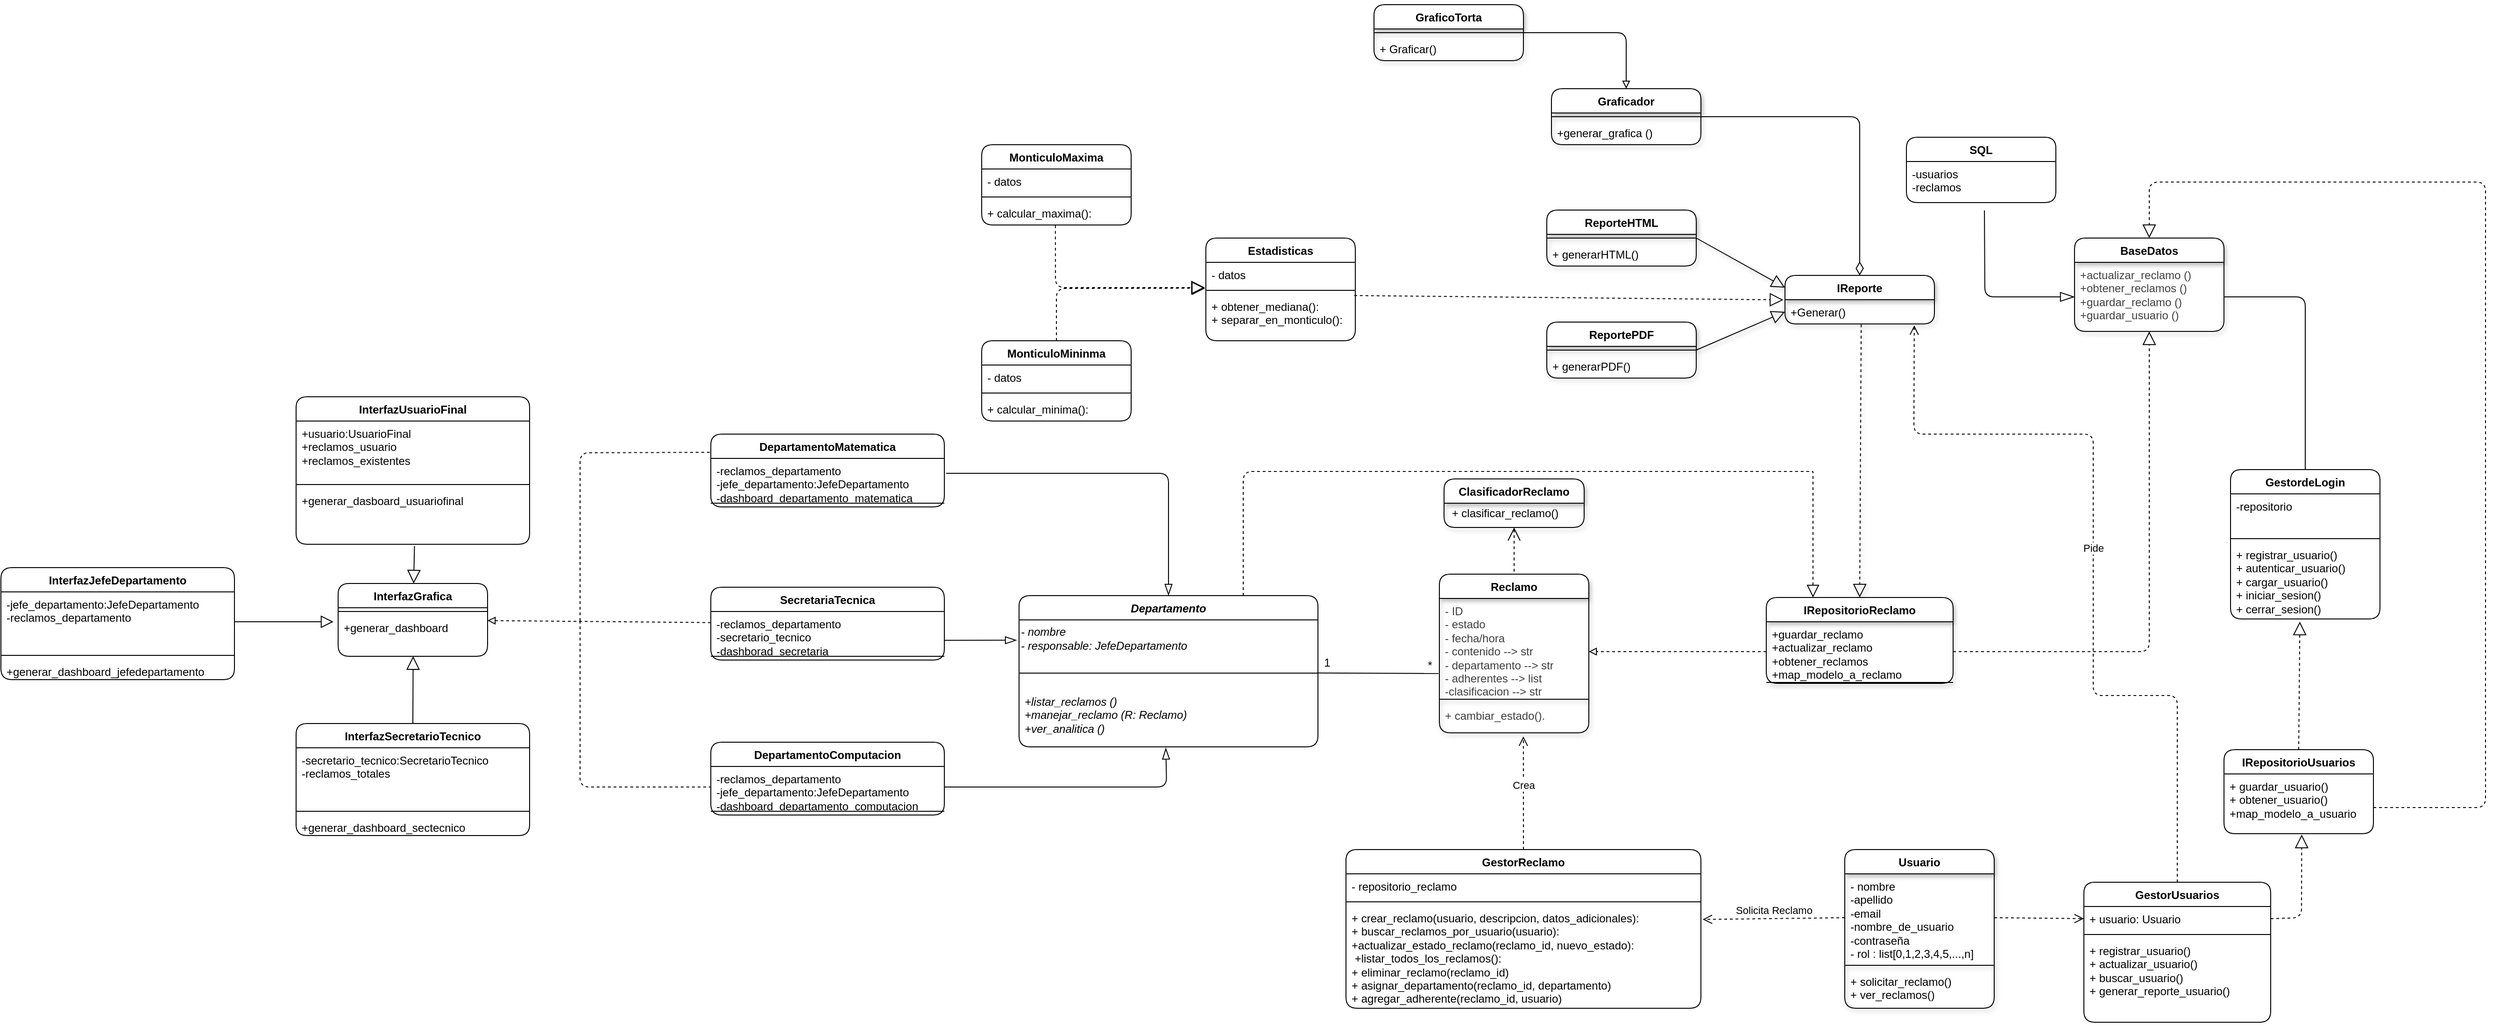 <mxfile>
    <diagram id="C5RBs43oDa-KdzZeNtuy" name="Page-1">
        <mxGraphModel dx="4767" dy="4522" grid="1" gridSize="10" guides="1" tooltips="1" connect="1" arrows="1" fold="1" page="1" pageScale="1" pageWidth="2339" pageHeight="3300" background="#ffffff" math="0" shadow="0">
            <root>
                <mxCell id="WIyWlLk6GJQsqaUBKTNV-0"/>
                <mxCell id="WIyWlLk6GJQsqaUBKTNV-1" parent="WIyWlLk6GJQsqaUBKTNV-0"/>
                <mxCell id="7" value="&lt;span&gt;Usuario&lt;/span&gt;" style="swimlane;fontStyle=1;align=center;verticalAlign=top;childLayout=stackLayout;horizontal=1;startSize=26;horizontalStack=0;resizeParent=1;resizeParentMax=0;resizeLast=0;collapsible=1;marginBottom=0;whiteSpace=wrap;html=1;swimlaneLine=1;shadow=1;rounded=1;" parent="WIyWlLk6GJQsqaUBKTNV-1" vertex="1">
                    <mxGeometry x="414" y="485" width="160" height="170" as="geometry"/>
                </mxCell>
                <mxCell id="8" value="- nombre&lt;div&gt;-apellido&lt;/div&gt;&lt;div&gt;-email&lt;/div&gt;&lt;div&gt;-nombre_de_usuario&lt;/div&gt;&lt;div&gt;-contraseña&lt;/div&gt;&lt;div&gt;- rol : list[0,1,2,3,4,5,...,n]&lt;/div&gt;" style="text;align=left;verticalAlign=top;spacingLeft=4;spacingRight=4;overflow=hidden;rotatable=0;points=[[0,0.5],[1,0.5]];portConstraint=eastwest;whiteSpace=wrap;html=1;fontStyle=0;swimlaneLine=1;shadow=1;rounded=1;" parent="7" vertex="1">
                    <mxGeometry y="26" width="160" height="94" as="geometry"/>
                </mxCell>
                <mxCell id="9" value="" style="line;strokeWidth=1;align=left;verticalAlign=middle;spacingTop=-1;spacingLeft=3;spacingRight=3;rotatable=0;labelPosition=right;points=[];portConstraint=eastwest;swimlaneLine=1;shadow=1;rounded=1;" parent="7" vertex="1">
                    <mxGeometry y="120" width="160" height="8" as="geometry"/>
                </mxCell>
                <mxCell id="10" value="&lt;div&gt;+ solicitar_reclamo()&lt;/div&gt;&lt;div&gt;+ ver_reclamos()&lt;/div&gt;" style="text;align=left;verticalAlign=top;spacingLeft=4;spacingRight=4;overflow=hidden;rotatable=0;points=[[0,0.5],[1,0.5]];portConstraint=eastwest;whiteSpace=wrap;html=1;swimlaneLine=1;shadow=1;rounded=1;" parent="7" vertex="1">
                    <mxGeometry y="128" width="160" height="42" as="geometry"/>
                </mxCell>
                <mxCell id="288" style="edgeStyle=none;html=1;entryX=1;entryY=0.5;entryDx=0;entryDy=0;startArrow=diamondThin;startFill=0;endArrow=none;endFill=0;startSize=12;" edge="1" parent="WIyWlLk6GJQsqaUBKTNV-1" source="19" target="285">
                    <mxGeometry relative="1" as="geometry">
                        <Array as="points">
                            <mxPoint x="430" y="-300"/>
                        </Array>
                    </mxGeometry>
                </mxCell>
                <mxCell id="19" value="IReporte" style="swimlane;fontStyle=1;align=center;verticalAlign=top;childLayout=stackLayout;horizontal=1;startSize=26;horizontalStack=0;resizeParent=1;resizeParentMax=0;resizeLast=0;collapsible=1;marginBottom=0;whiteSpace=wrap;html=1;swimlaneLine=1;shadow=1;rounded=1;" parent="WIyWlLk6GJQsqaUBKTNV-1" vertex="1">
                    <mxGeometry x="350" y="-130" width="160" height="52" as="geometry"/>
                </mxCell>
                <mxCell id="22" value="+Generar()" style="text;align=left;verticalAlign=top;spacingLeft=4;spacingRight=4;overflow=hidden;rotatable=0;points=[[0,0.5],[1,0.5]];portConstraint=eastwest;whiteSpace=wrap;html=1;swimlaneLine=1;shadow=1;rounded=1;" parent="19" vertex="1">
                    <mxGeometry y="26" width="160" height="26" as="geometry"/>
                </mxCell>
                <mxCell id="27" value="ReporteHTML" style="swimlane;fontStyle=1;align=center;verticalAlign=top;childLayout=stackLayout;horizontal=1;startSize=26;horizontalStack=0;resizeParent=1;resizeParentMax=0;resizeLast=0;collapsible=1;marginBottom=0;whiteSpace=wrap;html=1;swimlaneLine=1;shadow=1;rounded=1;" parent="WIyWlLk6GJQsqaUBKTNV-1" vertex="1">
                    <mxGeometry x="95" y="-200" width="160" height="60" as="geometry"/>
                </mxCell>
                <mxCell id="29" value="" style="line;strokeWidth=1;align=left;verticalAlign=middle;spacingTop=-1;spacingLeft=3;spacingRight=3;rotatable=0;labelPosition=right;points=[];portConstraint=eastwest;swimlaneLine=1;shadow=1;rounded=1;" parent="27" vertex="1">
                    <mxGeometry y="26" width="160" height="8" as="geometry"/>
                </mxCell>
                <mxCell id="30" value="+ generarHTML()" style="text;align=left;verticalAlign=top;spacingLeft=4;spacingRight=4;overflow=hidden;rotatable=0;points=[[0,0.5],[1,0.5]];portConstraint=eastwest;whiteSpace=wrap;html=1;swimlaneLine=1;shadow=1;rounded=1;" parent="27" vertex="1">
                    <mxGeometry y="34" width="160" height="26" as="geometry"/>
                </mxCell>
                <mxCell id="31" value="IRepositorioReclamo" style="swimlane;fontStyle=1;align=center;verticalAlign=top;childLayout=stackLayout;horizontal=1;startSize=26;horizontalStack=0;resizeParent=1;resizeParentMax=0;resizeLast=0;collapsible=1;marginBottom=0;whiteSpace=wrap;html=1;swimlaneLine=1;shadow=1;rounded=1;" parent="WIyWlLk6GJQsqaUBKTNV-1" vertex="1">
                    <mxGeometry x="330" y="215" width="200" height="92" as="geometry"/>
                </mxCell>
                <mxCell id="34" value="&lt;div&gt;+guardar_reclamo&lt;/div&gt;&lt;div&gt;+actualizar_reclamo&lt;/div&gt;&lt;div&gt;+obtener_reclamos&lt;/div&gt;&lt;div&gt;+map_modelo_a_reclamo&lt;/div&gt;" style="text;align=left;verticalAlign=top;spacingLeft=4;spacingRight=4;overflow=hidden;rotatable=0;points=[[0,0.5],[1,0.5]];portConstraint=eastwest;whiteSpace=wrap;html=1;swimlaneLine=1;shadow=1;rounded=1;" parent="31" vertex="1">
                    <mxGeometry y="26" width="200" height="64" as="geometry"/>
                </mxCell>
                <mxCell id="33" value="" style="line;strokeWidth=1;align=left;verticalAlign=middle;spacingTop=-1;spacingLeft=3;spacingRight=3;rotatable=0;labelPosition=right;points=[];portConstraint=eastwest;swimlaneLine=1;shadow=1;rounded=1;" parent="31" vertex="1">
                    <mxGeometry y="90" width="200" height="2" as="geometry"/>
                </mxCell>
                <mxCell id="35" value="Reclamo" style="swimlane;fontStyle=1;align=center;verticalAlign=top;childLayout=stackLayout;horizontal=1;startSize=26;horizontalStack=0;resizeParent=1;resizeParentMax=0;resizeLast=0;collapsible=1;marginBottom=0;whiteSpace=wrap;html=1;swimlaneLine=1;shadow=1;rounded=1;" parent="WIyWlLk6GJQsqaUBKTNV-1" vertex="1">
                    <mxGeometry x="-20" y="190" width="160" height="170" as="geometry"/>
                </mxCell>
                <mxCell id="36" value="&lt;span style=&quot;color: rgb(63, 63, 63);&quot;&gt;- ID&lt;/span&gt;&lt;div&gt;&lt;span style=&quot;color: rgb(63, 63, 63);&quot;&gt;- estado&lt;/span&gt;&lt;/div&gt;&lt;div&gt;&lt;span style=&quot;color: rgb(63, 63, 63);&quot;&gt;- fecha/hora&lt;/span&gt;&lt;/div&gt;&lt;div&gt;&lt;span style=&quot;color: rgb(63, 63, 63);&quot;&gt;- contenido --&amp;gt; str&lt;/span&gt;&lt;/div&gt;&lt;div&gt;&lt;span style=&quot;color: rgb(63, 63, 63);&quot;&gt;- departamento&amp;nbsp;&lt;/span&gt;&lt;span style=&quot;color: rgb(63, 63, 63); background-color: transparent;&quot;&gt;--&amp;gt; str&lt;/span&gt;&lt;/div&gt;&lt;div&gt;&lt;span style=&quot;color: rgb(63, 63, 63);&quot;&gt;- adherentes --&amp;gt; list&lt;/span&gt;&lt;/div&gt;&lt;div&gt;&lt;span style=&quot;color: rgb(63, 63, 63);&quot;&gt;-clasificacion --&amp;gt; str&lt;/span&gt;&lt;/div&gt;" style="text;align=left;verticalAlign=top;spacingLeft=4;spacingRight=4;overflow=hidden;rotatable=0;points=[[0,0.5],[1,0.5]];portConstraint=eastwest;whiteSpace=wrap;html=1;swimlaneLine=1;shadow=1;rounded=1;" parent="35" vertex="1">
                    <mxGeometry y="26" width="160" height="104" as="geometry"/>
                </mxCell>
                <mxCell id="37" value="" style="line;strokeWidth=1;align=left;verticalAlign=middle;spacingTop=-1;spacingLeft=3;spacingRight=3;rotatable=0;labelPosition=right;points=[];portConstraint=eastwest;swimlaneLine=1;shadow=1;rounded=1;" parent="35" vertex="1">
                    <mxGeometry y="130" width="160" height="8" as="geometry"/>
                </mxCell>
                <mxCell id="38" value="&lt;div&gt;&lt;span style=&quot;color: rgb(63, 63, 63);&quot;&gt;+ cambiar_estado().&lt;/span&gt;&lt;/div&gt;" style="text;align=left;verticalAlign=top;spacingLeft=4;spacingRight=4;overflow=hidden;rotatable=0;points=[[0,0.5],[1,0.5]];portConstraint=eastwest;whiteSpace=wrap;html=1;swimlaneLine=1;shadow=1;rounded=1;" parent="35" vertex="1">
                    <mxGeometry y="138" width="160" height="32" as="geometry"/>
                </mxCell>
                <mxCell id="127" value="" style="edgeStyle=none;html=1;entryX=0.5;entryY=0;entryDx=0;entryDy=0;endArrow=none;endFill=0;startArrow=open;startFill=0;dashed=1;exitX=0.5;exitY=1;exitDx=0;exitDy=0;endSize=11;startSize=12;" parent="WIyWlLk6GJQsqaUBKTNV-1" source="51" target="35" edge="1">
                    <mxGeometry relative="1" as="geometry"/>
                </mxCell>
                <mxCell id="51" value="ClasificadorReclamo" style="swimlane;fontStyle=1;align=center;verticalAlign=top;childLayout=stackLayout;horizontal=1;startSize=26;horizontalStack=0;resizeParent=1;resizeParentMax=0;resizeLast=0;collapsible=1;marginBottom=0;whiteSpace=wrap;html=1;swimlaneLine=1;shadow=1;rounded=1;" parent="WIyWlLk6GJQsqaUBKTNV-1" collapsed="1" vertex="1">
                    <mxGeometry x="-15" y="88" width="150" height="52" as="geometry">
                        <mxRectangle x="540" y="360" width="160" height="34" as="alternateBounds"/>
                    </mxGeometry>
                </mxCell>
                <mxCell id="53" value="" style="line;strokeWidth=1;fillColor=none;align=left;verticalAlign=middle;spacingTop=-1;spacingLeft=3;spacingRight=3;rotatable=0;labelPosition=right;points=[];portConstraint=eastwest;strokeColor=inherit;rounded=1;" parent="51" vertex="1">
                    <mxGeometry y="26" width="160" height="8" as="geometry"/>
                </mxCell>
                <mxCell id="67" value="" style="endArrow=block;dashed=1;endFill=0;endSize=12;html=1;exitX=0.51;exitY=1.025;exitDx=0;exitDy=0;exitPerimeter=0;shadow=1;strokeWidth=1;entryX=0.5;entryY=0;entryDx=0;entryDy=0;" parent="WIyWlLk6GJQsqaUBKTNV-1" source="22" target="31" edge="1">
                    <mxGeometry width="160" relative="1" as="geometry">
                        <mxPoint x="270" y="210" as="sourcePoint"/>
                        <mxPoint x="430" y="120" as="targetPoint"/>
                    </mxGeometry>
                </mxCell>
                <mxCell id="122" value="" style="edgeStyle=none;html=1;endArrow=none;endFill=0;endSize=12;sourcePerimeterSpacing=0;startArrow=blockThin;startFill=0;startSize=13;entryX=0.522;entryY=1.005;entryDx=0;entryDy=0;exitX=0;exitY=0.5;exitDx=0;exitDy=0;entryPerimeter=0;" parent="WIyWlLk6GJQsqaUBKTNV-1" source="108" edge="1">
                    <mxGeometry relative="1" as="geometry">
                        <mxPoint x="650" y="-105" as="sourcePoint"/>
                        <mxPoint x="563.52" y="-199.64" as="targetPoint"/>
                        <Array as="points">
                            <mxPoint x="564" y="-107"/>
                        </Array>
                    </mxGeometry>
                </mxCell>
                <mxCell id="105" value="BaseDatos&lt;div&gt;&lt;br&gt;&lt;/div&gt;" style="swimlane;fontStyle=1;align=center;verticalAlign=top;childLayout=stackLayout;horizontal=1;startSize=26;horizontalStack=0;resizeParent=1;resizeParentMax=0;resizeLast=0;collapsible=1;marginBottom=0;whiteSpace=wrap;html=1;swimlaneLine=1;shadow=1;rounded=1;" parent="WIyWlLk6GJQsqaUBKTNV-1" vertex="1">
                    <mxGeometry x="660" y="-170" width="160" height="100" as="geometry"/>
                </mxCell>
                <mxCell id="108" value="&lt;div&gt;&lt;span style=&quot;color: rgb(63, 63, 63);&quot;&gt;+actualizar_reclamo ()&lt;/span&gt;&lt;/div&gt;&lt;div&gt;&lt;span style=&quot;color: rgb(63, 63, 63);&quot;&gt;+obtener_reclamos ()&lt;/span&gt;&lt;/div&gt;&lt;div&gt;&lt;span style=&quot;color: rgb(63, 63, 63);&quot;&gt;+guardar_reclamo ()&lt;/span&gt;&lt;/div&gt;&lt;div&gt;&lt;span style=&quot;color: rgb(63, 63, 63);&quot;&gt;+guardar_usuario ()&lt;/span&gt;&lt;/div&gt;&lt;div&gt;&lt;span style=&quot;color: rgb(63, 63, 63);&quot;&gt;&lt;br&gt;&lt;/span&gt;&lt;/div&gt;" style="text;align=left;verticalAlign=top;spacingLeft=4;spacingRight=4;overflow=hidden;rotatable=0;points=[[0,0.5],[1,0.5]];portConstraint=eastwest;whiteSpace=wrap;html=1;swimlaneLine=1;shadow=1;rounded=1;" parent="105" vertex="1">
                    <mxGeometry y="26" width="160" height="74" as="geometry"/>
                </mxCell>
                <mxCell id="109" value="" style="endArrow=block;dashed=1;endFill=0;endSize=12;html=1;exitX=1;exitY=0.5;exitDx=0;exitDy=0;" parent="WIyWlLk6GJQsqaUBKTNV-1" source="34" edge="1">
                    <mxGeometry width="160" relative="1" as="geometry">
                        <mxPoint x="510" y="120" as="sourcePoint"/>
                        <mxPoint x="740" y="-70" as="targetPoint"/>
                        <Array as="points">
                            <mxPoint x="740" y="273"/>
                        </Array>
                    </mxGeometry>
                </mxCell>
                <mxCell id="123" value="SQL" style="swimlane;fontStyle=1;align=center;verticalAlign=top;childLayout=stackLayout;horizontal=1;startSize=26;horizontalStack=0;resizeParent=1;resizeParentMax=0;resizeLast=0;collapsible=1;marginBottom=0;whiteSpace=wrap;html=1;rounded=1;" parent="WIyWlLk6GJQsqaUBKTNV-1" vertex="1">
                    <mxGeometry x="480" y="-278" width="160" height="70" as="geometry"/>
                </mxCell>
                <mxCell id="124" value="-usuarios&lt;div&gt;-reclamos&lt;/div&gt;" style="text;strokeColor=none;fillColor=none;align=left;verticalAlign=top;spacingLeft=4;spacingRight=4;overflow=hidden;rotatable=0;points=[[0,0.5],[1,0.5]];portConstraint=eastwest;whiteSpace=wrap;html=1;rounded=1;" parent="123" vertex="1">
                    <mxGeometry y="26" width="160" height="44" as="geometry"/>
                </mxCell>
                <mxCell id="130" value="" style="endArrow=none;endFill=0;endSize=12;html=1;exitX=0;exitY=0.5;exitDx=0;exitDy=0;entryX=1;entryY=0.5;entryDx=0;entryDy=0;shadow=1;strokeWidth=1;startArrow=block;startFill=0;startSize=12;" parent="WIyWlLk6GJQsqaUBKTNV-1" source="22" target="97" edge="1">
                    <mxGeometry width="160" relative="1" as="geometry">
                        <mxPoint x="350" y="-115" as="sourcePoint"/>
                        <mxPoint x="141.92" y="-3" as="targetPoint"/>
                        <Array as="points"/>
                    </mxGeometry>
                </mxCell>
                <mxCell id="97" value="ReportePDF" style="swimlane;fontStyle=1;align=center;verticalAlign=top;childLayout=stackLayout;horizontal=1;startSize=26;horizontalStack=0;resizeParent=1;resizeParentMax=0;resizeLast=0;collapsible=1;marginBottom=0;whiteSpace=wrap;html=1;swimlaneLine=1;shadow=1;rounded=1;" parent="WIyWlLk6GJQsqaUBKTNV-1" vertex="1">
                    <mxGeometry x="95" y="-80" width="160" height="60" as="geometry"/>
                </mxCell>
                <mxCell id="98" value="" style="line;strokeWidth=1;align=left;verticalAlign=middle;spacingTop=-1;spacingLeft=3;spacingRight=3;rotatable=0;labelPosition=right;points=[];portConstraint=eastwest;swimlaneLine=1;shadow=1;rounded=1;" parent="97" vertex="1">
                    <mxGeometry y="26" width="160" height="8" as="geometry"/>
                </mxCell>
                <mxCell id="99" value="+ generarPDF()" style="text;align=left;verticalAlign=top;spacingLeft=4;spacingRight=4;overflow=hidden;rotatable=0;points=[[0,0.5],[1,0.5]];portConstraint=eastwest;whiteSpace=wrap;html=1;swimlaneLine=1;shadow=1;rounded=1;" parent="97" vertex="1">
                    <mxGeometry y="34" width="160" height="26" as="geometry"/>
                </mxCell>
                <mxCell id="131" value="" style="endArrow=none;endFill=0;endSize=12;html=1;exitX=0;exitY=0.25;exitDx=0;exitDy=0;entryX=1;entryY=0.5;entryDx=0;entryDy=0;shadow=1;strokeWidth=1;startArrow=block;startFill=0;startSize=12;" parent="WIyWlLk6GJQsqaUBKTNV-1" source="19" target="27" edge="1">
                    <mxGeometry width="160" relative="1" as="geometry">
                        <mxPoint x="320" y="-130" as="sourcePoint"/>
                        <mxPoint x="225" y="-65" as="targetPoint"/>
                        <Array as="points"/>
                    </mxGeometry>
                </mxCell>
                <mxCell id="132" value="Departamento" style="swimlane;fontStyle=3;align=center;verticalAlign=top;childLayout=stackLayout;horizontal=1;startSize=26;horizontalStack=0;resizeParent=1;resizeParentMax=0;resizeLast=0;collapsible=1;marginBottom=0;whiteSpace=wrap;html=1;rounded=1;" parent="WIyWlLk6GJQsqaUBKTNV-1" vertex="1">
                    <mxGeometry x="-470" y="213" width="320" height="162" as="geometry"/>
                </mxCell>
                <mxCell id="262" value="- nombre&lt;div&gt;- responsable: JefeDepartamento&lt;/div&gt;" style="text;html=1;align=left;verticalAlign=middle;resizable=0;points=[];autosize=1;strokeColor=none;fillColor=none;fontStyle=2;rounded=1;" vertex="1" parent="132">
                    <mxGeometry y="26" width="320" height="40" as="geometry"/>
                </mxCell>
                <mxCell id="134" value="" style="line;strokeWidth=1;fillColor=none;align=left;verticalAlign=middle;spacingTop=-1;spacingLeft=3;spacingRight=3;rotatable=0;labelPosition=right;points=[];portConstraint=eastwest;strokeColor=inherit;rounded=1;" parent="132" vertex="1">
                    <mxGeometry y="66" width="320" height="34" as="geometry"/>
                </mxCell>
                <mxCell id="135" value="+listar_reclamos ()&lt;div&gt;+manejar_reclamo (R: Reclamo)&lt;/div&gt;&lt;div&gt;+ver_analitica ()&lt;/div&gt;" style="text;strokeColor=none;fillColor=none;align=left;verticalAlign=top;spacingLeft=4;spacingRight=4;overflow=hidden;rotatable=0;points=[[0,0.5],[1,0.5]];portConstraint=eastwest;whiteSpace=wrap;html=1;fontStyle=2;rounded=1;" parent="132" vertex="1">
                    <mxGeometry y="100" width="320" height="62" as="geometry"/>
                </mxCell>
                <mxCell id="143" style="edgeStyle=none;html=1;entryX=1;entryY=0.548;entryDx=0;entryDy=0;entryPerimeter=0;dashed=1;endArrow=block;endFill=0;" parent="WIyWlLk6GJQsqaUBKTNV-1" source="34" target="36" edge="1">
                    <mxGeometry relative="1" as="geometry"/>
                </mxCell>
                <mxCell id="158" value="" style="endArrow=none;html=1;exitX=0.999;exitY=0.498;exitDx=0;exitDy=0;exitPerimeter=0;entryX=-0.006;entryY=0.773;entryDx=0;entryDy=0;entryPerimeter=0;" parent="WIyWlLk6GJQsqaUBKTNV-1" source="134" target="36" edge="1">
                    <mxGeometry width="50" height="50" relative="1" as="geometry">
                        <mxPoint x="-150" y="300" as="sourcePoint"/>
                        <mxPoint x="-100" y="210" as="targetPoint"/>
                        <Array as="points"/>
                    </mxGeometry>
                </mxCell>
                <mxCell id="159" value="*" style="text;html=1;align=center;verticalAlign=middle;whiteSpace=wrap;rounded=1;" parent="WIyWlLk6GJQsqaUBKTNV-1" vertex="1">
                    <mxGeometry x="-60" y="273" width="60" height="30" as="geometry"/>
                </mxCell>
                <mxCell id="160" value="1" style="text;html=1;align=center;verticalAlign=middle;whiteSpace=wrap;rounded=1;" parent="WIyWlLk6GJQsqaUBKTNV-1" vertex="1">
                    <mxGeometry x="-170" y="270" width="60" height="30" as="geometry"/>
                </mxCell>
                <mxCell id="164" value="DepartamentoMatematica" style="swimlane;fontStyle=1;align=center;verticalAlign=top;childLayout=stackLayout;horizontal=1;startSize=26;horizontalStack=0;resizeParent=1;resizeParentMax=0;resizeLast=0;collapsible=1;marginBottom=0;whiteSpace=wrap;html=1;rounded=1;" parent="WIyWlLk6GJQsqaUBKTNV-1" vertex="1">
                    <mxGeometry x="-800" y="40" width="250" height="78" as="geometry"/>
                </mxCell>
                <mxCell id="165" value="-reclamos_departamento&lt;br&gt;&lt;div&gt;-jefe_departamento:JefeDepartamento&lt;/div&gt;&lt;div&gt;-dashboard_departamento_matematica&lt;/div&gt;&lt;div&gt;&lt;br&gt;&lt;/div&gt;" style="text;strokeColor=none;fillColor=none;align=left;verticalAlign=top;spacingLeft=4;spacingRight=4;overflow=hidden;rotatable=0;points=[[0,0.5],[1,0.5]];portConstraint=eastwest;whiteSpace=wrap;html=1;rounded=1;" parent="164" vertex="1">
                    <mxGeometry y="26" width="250" height="44" as="geometry"/>
                </mxCell>
                <mxCell id="166" value="" style="line;strokeWidth=1;fillColor=none;align=left;verticalAlign=middle;spacingTop=-1;spacingLeft=3;spacingRight=3;rotatable=0;labelPosition=right;points=[];portConstraint=eastwest;strokeColor=inherit;rounded=1;" parent="164" vertex="1">
                    <mxGeometry y="70" width="250" height="8" as="geometry"/>
                </mxCell>
                <mxCell id="183" style="edgeStyle=none;html=1;entryX=1;entryY=0.5;entryDx=0;entryDy=0;endArrow=none;endFill=0;endSize=17;" parent="WIyWlLk6GJQsqaUBKTNV-1" source="169" target="108" edge="1">
                    <mxGeometry relative="1" as="geometry">
                        <Array as="points">
                            <mxPoint x="907" y="-107"/>
                        </Array>
                    </mxGeometry>
                </mxCell>
                <mxCell id="169" value="GestordeLogin" style="swimlane;fontStyle=1;align=center;verticalAlign=top;childLayout=stackLayout;horizontal=1;startSize=26;horizontalStack=0;resizeParent=1;resizeParentMax=0;resizeLast=0;collapsible=1;marginBottom=0;whiteSpace=wrap;html=1;rounded=1;" parent="WIyWlLk6GJQsqaUBKTNV-1" vertex="1">
                    <mxGeometry x="827" y="78" width="160" height="160" as="geometry"/>
                </mxCell>
                <mxCell id="170" value="-repositorio" style="text;strokeColor=none;fillColor=none;align=left;verticalAlign=top;spacingLeft=4;spacingRight=4;overflow=hidden;rotatable=0;points=[[0,0.5],[1,0.5]];portConstraint=eastwest;whiteSpace=wrap;html=1;rounded=1;" parent="169" vertex="1">
                    <mxGeometry y="26" width="160" height="44" as="geometry"/>
                </mxCell>
                <mxCell id="171" value="" style="line;strokeWidth=1;fillColor=none;align=left;verticalAlign=middle;spacingTop=-1;spacingLeft=3;spacingRight=3;rotatable=0;labelPosition=right;points=[];portConstraint=eastwest;strokeColor=inherit;rounded=1;" parent="169" vertex="1">
                    <mxGeometry y="70" width="160" height="8" as="geometry"/>
                </mxCell>
                <mxCell id="172" value="+ registrar_usuario()&lt;div&gt;+ autenticar_usuario()&lt;/div&gt;&lt;div&gt;+ cargar_usuario()&lt;/div&gt;&lt;div&gt;+ iniciar_sesion()&lt;/div&gt;&lt;div&gt;+ cerrar_sesion()&lt;/div&gt;&lt;div&gt;&lt;br&gt;&lt;/div&gt;" style="text;strokeColor=none;fillColor=none;align=left;verticalAlign=top;spacingLeft=4;spacingRight=4;overflow=hidden;rotatable=0;points=[[0,0.5],[1,0.5]];portConstraint=eastwest;whiteSpace=wrap;html=1;rounded=1;" parent="169" vertex="1">
                    <mxGeometry y="78" width="160" height="82" as="geometry"/>
                </mxCell>
                <mxCell id="199" value="DepartamentoComputacion" style="swimlane;fontStyle=1;align=center;verticalAlign=top;childLayout=stackLayout;horizontal=1;startSize=26;horizontalStack=0;resizeParent=1;resizeParentMax=0;resizeLast=0;collapsible=1;marginBottom=0;whiteSpace=wrap;html=1;rounded=1;" parent="WIyWlLk6GJQsqaUBKTNV-1" vertex="1">
                    <mxGeometry x="-800" y="370" width="250" height="78" as="geometry"/>
                </mxCell>
                <mxCell id="200" value="-reclamos_departamento&lt;br&gt;&lt;div&gt;-jefe_departamento:JefeDepartamento&lt;/div&gt;&lt;div&gt;-dashboard_departamento_computacion&lt;/div&gt;" style="text;strokeColor=none;fillColor=none;align=left;verticalAlign=top;spacingLeft=4;spacingRight=4;overflow=hidden;rotatable=0;points=[[0,0.5],[1,0.5]];portConstraint=eastwest;whiteSpace=wrap;html=1;rounded=1;" parent="199" vertex="1">
                    <mxGeometry y="26" width="250" height="44" as="geometry"/>
                </mxCell>
                <mxCell id="201" value="" style="line;strokeWidth=1;fillColor=none;align=left;verticalAlign=middle;spacingTop=-1;spacingLeft=3;spacingRight=3;rotatable=0;labelPosition=right;points=[];portConstraint=eastwest;strokeColor=inherit;rounded=1;" parent="199" vertex="1">
                    <mxGeometry y="70" width="250" height="8" as="geometry"/>
                </mxCell>
                <mxCell id="203" value="SecretariaTecnica" style="swimlane;fontStyle=1;align=center;verticalAlign=top;childLayout=stackLayout;horizontal=1;startSize=26;horizontalStack=0;resizeParent=1;resizeParentMax=0;resizeLast=0;collapsible=1;marginBottom=0;whiteSpace=wrap;html=1;rounded=1;" parent="WIyWlLk6GJQsqaUBKTNV-1" vertex="1">
                    <mxGeometry x="-800" y="204" width="250" height="78" as="geometry"/>
                </mxCell>
                <mxCell id="204" value="-reclamos_departamento&lt;br&gt;&lt;div&gt;-secretario_tecnico&lt;/div&gt;&lt;div&gt;-dashborad_secretaria&lt;/div&gt;" style="text;strokeColor=none;fillColor=none;align=left;verticalAlign=top;spacingLeft=4;spacingRight=4;overflow=hidden;rotatable=0;points=[[0,0.5],[1,0.5]];portConstraint=eastwest;whiteSpace=wrap;html=1;rounded=1;" parent="203" vertex="1">
                    <mxGeometry y="26" width="250" height="44" as="geometry"/>
                </mxCell>
                <mxCell id="205" value="" style="line;strokeWidth=1;fillColor=none;align=left;verticalAlign=middle;spacingTop=-1;spacingLeft=3;spacingRight=3;rotatable=0;labelPosition=right;points=[];portConstraint=eastwest;strokeColor=inherit;rounded=1;" parent="203" vertex="1">
                    <mxGeometry y="70" width="250" height="8" as="geometry"/>
                </mxCell>
                <mxCell id="207" style="edgeStyle=none;html=1;entryX=0.507;entryY=1.034;entryDx=0;entryDy=0;startArrow=block;startFill=0;endArrow=none;endFill=0;startSize=12;entryPerimeter=0;" parent="WIyWlLk6GJQsqaUBKTNV-1" source="208" target="214" edge="1">
                    <mxGeometry relative="1" as="geometry">
                        <mxPoint x="-1059" y="140" as="targetPoint"/>
                        <Array as="points"/>
                    </mxGeometry>
                </mxCell>
                <mxCell id="208" value="InterfazGrafica" style="swimlane;fontStyle=1;align=center;verticalAlign=top;childLayout=stackLayout;horizontal=1;startSize=26;horizontalStack=0;resizeParent=1;resizeParentMax=0;resizeLast=0;collapsible=1;marginBottom=0;whiteSpace=wrap;html=1;flipV=0;rounded=1;" parent="WIyWlLk6GJQsqaUBKTNV-1" vertex="1">
                    <mxGeometry x="-1199" y="200" width="160" height="78" as="geometry"/>
                </mxCell>
                <mxCell id="209" value="" style="line;strokeWidth=1;fillColor=none;align=left;verticalAlign=middle;spacingTop=-1;spacingLeft=3;spacingRight=3;rotatable=0;labelPosition=right;points=[];portConstraint=eastwest;strokeColor=inherit;rounded=1;" parent="208" vertex="1">
                    <mxGeometry y="26" width="160" height="8" as="geometry"/>
                </mxCell>
                <mxCell id="210" value="+generar_dashboard" style="text;strokeColor=none;fillColor=none;align=left;verticalAlign=top;spacingLeft=4;spacingRight=4;overflow=hidden;rotatable=0;points=[[0,0.5],[1,0.5]];portConstraint=eastwest;whiteSpace=wrap;html=1;rounded=1;" parent="208" vertex="1">
                    <mxGeometry y="34" width="160" height="44" as="geometry"/>
                </mxCell>
                <mxCell id="211" value="InterfazUsuarioFinal" style="swimlane;fontStyle=1;align=center;verticalAlign=top;childLayout=stackLayout;horizontal=1;startSize=26;horizontalStack=0;resizeParent=1;resizeParentMax=0;resizeLast=0;collapsible=1;marginBottom=0;whiteSpace=wrap;html=1;flipV=0;rounded=1;" parent="WIyWlLk6GJQsqaUBKTNV-1" vertex="1">
                    <mxGeometry x="-1244" width="250" height="158" as="geometry"/>
                </mxCell>
                <mxCell id="212" value="&lt;div&gt;+usuario:UsuarioFinal&lt;/div&gt;+reclamos_usuario&lt;div&gt;+reclamos_existentes&lt;/div&gt;" style="text;strokeColor=none;fillColor=none;align=left;verticalAlign=top;spacingLeft=4;spacingRight=4;overflow=hidden;rotatable=0;points=[[0,0.5],[1,0.5]];portConstraint=eastwest;whiteSpace=wrap;html=1;rounded=1;" parent="211" vertex="1">
                    <mxGeometry y="26" width="250" height="64" as="geometry"/>
                </mxCell>
                <mxCell id="213" value="" style="line;strokeWidth=1;fillColor=none;align=left;verticalAlign=middle;spacingTop=-1;spacingLeft=3;spacingRight=3;rotatable=0;labelPosition=right;points=[];portConstraint=eastwest;strokeColor=inherit;rounded=1;" parent="211" vertex="1">
                    <mxGeometry y="90" width="250" height="8" as="geometry"/>
                </mxCell>
                <mxCell id="214" value="+generar_dasboard_usuariofinal" style="text;strokeColor=none;fillColor=none;align=left;verticalAlign=top;spacingLeft=4;spacingRight=4;overflow=hidden;rotatable=0;points=[[0,0.5],[1,0.5]];portConstraint=eastwest;whiteSpace=wrap;html=1;rounded=1;" parent="211" vertex="1">
                    <mxGeometry y="98" width="250" height="60" as="geometry"/>
                </mxCell>
                <mxCell id="215" value="InterfazJefeDepartamento" style="swimlane;fontStyle=1;align=center;verticalAlign=top;childLayout=stackLayout;horizontal=1;startSize=26;horizontalStack=0;resizeParent=1;resizeParentMax=0;resizeLast=0;collapsible=1;marginBottom=0;whiteSpace=wrap;html=1;flipV=0;rounded=1;" parent="WIyWlLk6GJQsqaUBKTNV-1" vertex="1">
                    <mxGeometry x="-1560" y="183" width="250" height="120" as="geometry"/>
                </mxCell>
                <mxCell id="216" value="-jefe_departamento:JefeDepartamento&lt;div&gt;-reclamos_departamento&lt;/div&gt;" style="text;strokeColor=none;fillColor=none;align=left;verticalAlign=top;spacingLeft=4;spacingRight=4;overflow=hidden;rotatable=0;points=[[0,0.5],[1,0.5]];portConstraint=eastwest;whiteSpace=wrap;html=1;rounded=1;" parent="215" vertex="1">
                    <mxGeometry y="26" width="250" height="64" as="geometry"/>
                </mxCell>
                <mxCell id="217" value="" style="line;strokeWidth=1;fillColor=none;align=left;verticalAlign=middle;spacingTop=-1;spacingLeft=3;spacingRight=3;rotatable=0;labelPosition=right;points=[];portConstraint=eastwest;strokeColor=inherit;rounded=1;" parent="215" vertex="1">
                    <mxGeometry y="90" width="250" height="8" as="geometry"/>
                </mxCell>
                <mxCell id="218" value="+generar_dashboard_jefedepartamento" style="text;strokeColor=none;fillColor=none;align=left;verticalAlign=top;spacingLeft=4;spacingRight=4;overflow=hidden;rotatable=0;points=[[0,0.5],[1,0.5]];portConstraint=eastwest;whiteSpace=wrap;html=1;rounded=1;" parent="215" vertex="1">
                    <mxGeometry y="98" width="250" height="22" as="geometry"/>
                </mxCell>
                <mxCell id="219" value="InterfazSecretarioTecnico" style="swimlane;fontStyle=1;align=center;verticalAlign=top;childLayout=stackLayout;horizontal=1;startSize=26;horizontalStack=0;resizeParent=1;resizeParentMax=0;resizeLast=0;collapsible=1;marginBottom=0;whiteSpace=wrap;html=1;flipV=0;rounded=1;" parent="WIyWlLk6GJQsqaUBKTNV-1" vertex="1">
                    <mxGeometry x="-1244" y="350" width="250" height="120" as="geometry"/>
                </mxCell>
                <mxCell id="220" value="-secretario_tecnico:SecretarioTecnico&lt;div&gt;-reclamos_totales&lt;/div&gt;" style="text;strokeColor=none;fillColor=none;align=left;verticalAlign=top;spacingLeft=4;spacingRight=4;overflow=hidden;rotatable=0;points=[[0,0.5],[1,0.5]];portConstraint=eastwest;whiteSpace=wrap;html=1;rounded=1;" parent="219" vertex="1">
                    <mxGeometry y="26" width="250" height="64" as="geometry"/>
                </mxCell>
                <mxCell id="221" value="" style="line;strokeWidth=1;fillColor=none;align=left;verticalAlign=middle;spacingTop=-1;spacingLeft=3;spacingRight=3;rotatable=0;labelPosition=right;points=[];portConstraint=eastwest;strokeColor=inherit;rounded=1;" parent="219" vertex="1">
                    <mxGeometry y="90" width="250" height="8" as="geometry"/>
                </mxCell>
                <mxCell id="222" value="+generar_dashboard_sectecnico" style="text;strokeColor=none;fillColor=none;align=left;verticalAlign=top;spacingLeft=4;spacingRight=4;overflow=hidden;rotatable=0;points=[[0,0.5],[1,0.5]];portConstraint=eastwest;whiteSpace=wrap;html=1;rounded=1;" parent="219" vertex="1">
                    <mxGeometry y="98" width="250" height="22" as="geometry"/>
                </mxCell>
                <mxCell id="223" style="edgeStyle=none;html=1;endArrow=block;endFill=0;startSize=10;endSize=11;" parent="WIyWlLk6GJQsqaUBKTNV-1" source="216" edge="1">
                    <mxGeometry relative="1" as="geometry">
                        <mxPoint x="-1204" y="241" as="targetPoint"/>
                    </mxGeometry>
                </mxCell>
                <mxCell id="224" style="edgeStyle=none;html=1;startArrow=block;startFill=0;endArrow=none;endFill=0;startSize=12;exitX=0.502;exitY=0.998;exitDx=0;exitDy=0;exitPerimeter=0;" parent="WIyWlLk6GJQsqaUBKTNV-1" source="210" edge="1">
                    <mxGeometry relative="1" as="geometry">
                        <mxPoint x="-1119" y="350" as="targetPoint"/>
                        <mxPoint x="-1139" y="290" as="sourcePoint"/>
                        <Array as="points">
                            <mxPoint x="-1119" y="350"/>
                        </Array>
                    </mxGeometry>
                </mxCell>
                <mxCell id="226" style="edgeStyle=none;html=1;dashed=1;endArrow=block;endFill=0;" parent="WIyWlLk6GJQsqaUBKTNV-1" source="203" target="208" edge="1">
                    <mxGeometry relative="1" as="geometry"/>
                </mxCell>
                <mxCell id="228" value="" style="endArrow=none;dashed=1;html=1;entryX=0;entryY=0.25;entryDx=0;entryDy=0;" parent="WIyWlLk6GJQsqaUBKTNV-1" target="164" edge="1">
                    <mxGeometry width="50" height="50" relative="1" as="geometry">
                        <mxPoint x="-940" y="240" as="sourcePoint"/>
                        <mxPoint x="-890" y="170" as="targetPoint"/>
                        <Array as="points">
                            <mxPoint x="-940" y="60"/>
                        </Array>
                    </mxGeometry>
                </mxCell>
                <mxCell id="229" value="" style="endArrow=none;dashed=1;html=1;entryX=0;entryY=0.5;entryDx=0;entryDy=0;" parent="WIyWlLk6GJQsqaUBKTNV-1" target="200" edge="1">
                    <mxGeometry width="50" height="50" relative="1" as="geometry">
                        <mxPoint x="-940" y="240" as="sourcePoint"/>
                        <mxPoint x="-840" y="400" as="targetPoint"/>
                        <Array as="points">
                            <mxPoint x="-940" y="418"/>
                        </Array>
                    </mxGeometry>
                </mxCell>
                <mxCell id="234" style="edgeStyle=none;html=1;entryX=1.01;entryY=0.707;entryDx=0;entryDy=0;entryPerimeter=0;endArrow=none;endFill=0;startArrow=blockThin;startFill=0;endSize=9;startSize=10;" parent="WIyWlLk6GJQsqaUBKTNV-1" edge="1">
                    <mxGeometry relative="1" as="geometry">
                        <mxPoint x="-472.5" y="260.803" as="sourcePoint"/>
                        <mxPoint x="-550" y="260.838" as="targetPoint"/>
                    </mxGeometry>
                </mxCell>
                <mxCell id="235" style="edgeStyle=none;html=1;entryX=0.5;entryY=0;entryDx=0;entryDy=0;exitX=1.008;exitY=0.363;exitDx=0;exitDy=0;exitPerimeter=0;endArrow=blockThin;endFill=0;startSize=11;endSize=10;" parent="WIyWlLk6GJQsqaUBKTNV-1" source="165" target="132" edge="1">
                    <mxGeometry relative="1" as="geometry">
                        <Array as="points">
                            <mxPoint x="-310" y="82"/>
                        </Array>
                    </mxGeometry>
                </mxCell>
                <mxCell id="236" style="edgeStyle=none;html=1;entryX=0.491;entryY=1.017;entryDx=0;entryDy=0;exitX=1.008;exitY=0.363;exitDx=0;exitDy=0;exitPerimeter=0;endArrow=blockThin;endFill=0;startSize=11;endSize=10;entryPerimeter=0;" parent="WIyWlLk6GJQsqaUBKTNV-1" target="135" edge="1">
                    <mxGeometry relative="1" as="geometry">
                        <mxPoint x="-550" y="418" as="sourcePoint"/>
                        <mxPoint x="-312" y="549" as="targetPoint"/>
                        <Array as="points">
                            <mxPoint x="-312" y="418"/>
                        </Array>
                    </mxGeometry>
                </mxCell>
                <mxCell id="237" value="" style="endArrow=none;dashed=1;html=1;exitX=0.75;exitY=0;exitDx=0;exitDy=0;" parent="WIyWlLk6GJQsqaUBKTNV-1" source="132" edge="1">
                    <mxGeometry width="50" height="50" relative="1" as="geometry">
                        <mxPoint x="-80" y="180" as="sourcePoint"/>
                        <mxPoint x="380" y="80" as="targetPoint"/>
                        <Array as="points">
                            <mxPoint x="-230" y="80"/>
                        </Array>
                    </mxGeometry>
                </mxCell>
                <mxCell id="238" value="" style="endArrow=none;dashed=1;html=1;exitX=0.25;exitY=0;exitDx=0;exitDy=0;startArrow=block;startFill=0;endSize=9;startSize=11;" parent="WIyWlLk6GJQsqaUBKTNV-1" source="31" edge="1">
                    <mxGeometry width="50" height="50" relative="1" as="geometry">
                        <mxPoint x="280" y="183" as="sourcePoint"/>
                        <mxPoint x="380" y="80" as="targetPoint"/>
                    </mxGeometry>
                </mxCell>
                <mxCell id="248" value="Crea" style="html=1;verticalAlign=bottom;endArrow=open;dashed=1;endSize=8;curved=0;rounded=1;exitX=0.5;exitY=0;exitDx=0;exitDy=0;entryX=0.562;entryY=1.12;entryDx=0;entryDy=0;entryPerimeter=0;" edge="1" parent="WIyWlLk6GJQsqaUBKTNV-1" target="38">
                    <mxGeometry relative="1" as="geometry">
                        <mxPoint x="70" y="485" as="sourcePoint"/>
                        <mxPoint x="210" y="440" as="targetPoint"/>
                    </mxGeometry>
                </mxCell>
                <mxCell id="249" value="Solicita Reclamo" style="html=1;verticalAlign=bottom;endArrow=open;dashed=1;endSize=8;curved=0;rounded=1;exitX=0;exitY=0.5;exitDx=0;exitDy=0;entryX=1.005;entryY=0.135;entryDx=0;entryDy=0;entryPerimeter=0;" edge="1" parent="WIyWlLk6GJQsqaUBKTNV-1" source="8" target="253">
                    <mxGeometry relative="1" as="geometry">
                        <mxPoint x="450" y="530" as="sourcePoint"/>
                        <mxPoint x="220" y="590" as="targetPoint"/>
                        <Array as="points"/>
                    </mxGeometry>
                </mxCell>
                <mxCell id="250" value="GestorReclamo" style="swimlane;align=center;verticalAlign=top;childLayout=stackLayout;horizontal=1;startSize=26;horizontalStack=0;resizeParent=1;resizeParentMax=0;resizeLast=0;collapsible=1;marginBottom=0;whiteSpace=wrap;html=1;rounded=1;" vertex="1" parent="WIyWlLk6GJQsqaUBKTNV-1">
                    <mxGeometry x="-120" y="485" width="380" height="170" as="geometry"/>
                </mxCell>
                <mxCell id="251" value="- repositorio_reclamo" style="text;strokeColor=none;fillColor=none;align=left;verticalAlign=top;spacingLeft=4;spacingRight=4;overflow=hidden;rotatable=0;points=[[0,0.5],[1,0.5]];portConstraint=eastwest;whiteSpace=wrap;html=1;rounded=1;" vertex="1" parent="250">
                    <mxGeometry y="26" width="380" height="26" as="geometry"/>
                </mxCell>
                <mxCell id="252" value="" style="line;strokeWidth=1;fillColor=none;align=left;verticalAlign=middle;spacingTop=-1;spacingLeft=3;spacingRight=3;rotatable=0;labelPosition=right;points=[];portConstraint=eastwest;strokeColor=inherit;rounded=1;" vertex="1" parent="250">
                    <mxGeometry y="52" width="380" height="8" as="geometry"/>
                </mxCell>
                <mxCell id="253" value="+ crear_reclamo(usuario, descripcion, datos_adicionales):&amp;nbsp;&lt;br&gt;+ buscar_reclamos_por_usuario(usuario):&amp;nbsp; +actualizar_estado_reclamo(reclamo_id, nuevo_estado):&lt;br&gt;&amp;nbsp;+listar_todos_los_reclamos():&amp;nbsp;&lt;br&gt;+ eliminar_reclamo(reclamo_id)&lt;div&gt;+ asignar_departamento(reclamo_id, departamento)&lt;/div&gt;&lt;div&gt;+ agregar_adherente(reclamo_id, usuario)&lt;br&gt;&lt;br&gt;&lt;/div&gt;" style="text;strokeColor=none;fillColor=none;align=left;verticalAlign=top;spacingLeft=4;spacingRight=4;overflow=hidden;rotatable=0;points=[[0,0.5],[1,0.5]];portConstraint=eastwest;whiteSpace=wrap;html=1;rounded=1;" vertex="1" parent="250">
                    <mxGeometry y="60" width="380" height="110" as="geometry"/>
                </mxCell>
                <mxCell id="254" value="IRepositorioUsuarios" style="swimlane;fontStyle=1;align=center;verticalAlign=top;childLayout=stackLayout;horizontal=1;startSize=26;horizontalStack=0;resizeParent=1;resizeParentMax=0;resizeLast=0;collapsible=1;marginBottom=0;whiteSpace=wrap;html=1;rounded=1;" vertex="1" parent="WIyWlLk6GJQsqaUBKTNV-1">
                    <mxGeometry x="820" y="378" width="160" height="90" as="geometry"/>
                </mxCell>
                <mxCell id="257" value="+ guardar_usuario()&lt;div&gt;+ obtener_usuario()&lt;/div&gt;&lt;div&gt;+map_modelo_a_usuario&lt;/div&gt;" style="text;strokeColor=none;fillColor=none;align=left;verticalAlign=top;spacingLeft=4;spacingRight=4;overflow=hidden;rotatable=0;points=[[0,0.5],[1,0.5]];portConstraint=eastwest;whiteSpace=wrap;html=1;rounded=1;" vertex="1" parent="254">
                    <mxGeometry y="26" width="160" height="64" as="geometry"/>
                </mxCell>
                <mxCell id="258" value="" style="endArrow=block;dashed=1;endFill=0;endSize=12;html=1;exitX=1;exitY=0.5;exitDx=0;exitDy=0;entryX=0.52;entryY=1.015;entryDx=0;entryDy=0;entryPerimeter=0;" edge="1" parent="WIyWlLk6GJQsqaUBKTNV-1" source="279" target="257">
                    <mxGeometry width="160" relative="1" as="geometry">
                        <mxPoint x="740" y="360" as="sourcePoint"/>
                        <mxPoint x="900" y="360" as="targetPoint"/>
                        <Array as="points">
                            <mxPoint x="903" y="558"/>
                        </Array>
                    </mxGeometry>
                </mxCell>
                <mxCell id="260" value="" style="endArrow=block;dashed=1;endFill=0;endSize=12;html=1;exitX=0.5;exitY=0;exitDx=0;exitDy=0;entryX=0.464;entryY=1.035;entryDx=0;entryDy=0;entryPerimeter=0;" edge="1" parent="WIyWlLk6GJQsqaUBKTNV-1" source="254" target="172">
                    <mxGeometry width="160" relative="1" as="geometry">
                        <mxPoint x="740" y="280" as="sourcePoint"/>
                        <mxPoint x="900" y="280" as="targetPoint"/>
                    </mxGeometry>
                </mxCell>
                <mxCell id="261" value="+ clasificar_reclamo()" style="text;html=1;align=center;verticalAlign=middle;resizable=0;points=[];autosize=1;strokeColor=none;fillColor=none;rounded=1;" vertex="1" parent="WIyWlLk6GJQsqaUBKTNV-1">
                    <mxGeometry x="-20" y="110" width="140" height="30" as="geometry"/>
                </mxCell>
                <mxCell id="263" value="Estadisticas" style="swimlane;fontStyle=1;align=center;verticalAlign=top;childLayout=stackLayout;horizontal=1;startSize=26;horizontalStack=0;resizeParent=1;resizeParentMax=0;resizeLast=0;collapsible=1;marginBottom=0;whiteSpace=wrap;html=1;rounded=1;" vertex="1" parent="WIyWlLk6GJQsqaUBKTNV-1">
                    <mxGeometry x="-270" y="-170" width="160" height="110" as="geometry"/>
                </mxCell>
                <mxCell id="264" value="- datos" style="text;strokeColor=none;fillColor=none;align=left;verticalAlign=top;spacingLeft=4;spacingRight=4;overflow=hidden;rotatable=0;points=[[0,0.5],[1,0.5]];portConstraint=eastwest;whiteSpace=wrap;html=1;rounded=1;" vertex="1" parent="263">
                    <mxGeometry y="26" width="160" height="26" as="geometry"/>
                </mxCell>
                <mxCell id="265" value="" style="line;strokeWidth=1;fillColor=none;align=left;verticalAlign=middle;spacingTop=-1;spacingLeft=3;spacingRight=3;rotatable=0;labelPosition=right;points=[];portConstraint=eastwest;strokeColor=inherit;rounded=1;" vertex="1" parent="263">
                    <mxGeometry y="52" width="160" height="8" as="geometry"/>
                </mxCell>
                <mxCell id="266" value="+ obtener_mediana():&lt;div&gt;+ separar_en_monticulo():&lt;/div&gt;" style="text;strokeColor=none;fillColor=none;align=left;verticalAlign=top;spacingLeft=4;spacingRight=4;overflow=hidden;rotatable=0;points=[[0,0.5],[1,0.5]];portConstraint=eastwest;whiteSpace=wrap;html=1;rounded=1;" vertex="1" parent="263">
                    <mxGeometry y="60" width="160" height="50" as="geometry"/>
                </mxCell>
                <mxCell id="267" value="" style="endArrow=block;dashed=1;endFill=0;endSize=12;html=1;entryX=-0.011;entryY=0.009;entryDx=0;entryDy=0;entryPerimeter=0;exitX=0.993;exitY=0.031;exitDx=0;exitDy=0;exitPerimeter=0;" edge="1" parent="WIyWlLk6GJQsqaUBKTNV-1" source="266" target="22">
                    <mxGeometry width="160" relative="1" as="geometry">
                        <mxPoint x="-190" y="-180" as="sourcePoint"/>
                        <mxPoint x="-30" y="-180" as="targetPoint"/>
                    </mxGeometry>
                </mxCell>
                <mxCell id="268" value="MonticuloMaxima" style="swimlane;fontStyle=1;align=center;verticalAlign=top;childLayout=stackLayout;horizontal=1;startSize=26;horizontalStack=0;resizeParent=1;resizeParentMax=0;resizeLast=0;collapsible=1;marginBottom=0;whiteSpace=wrap;html=1;rounded=1;" vertex="1" parent="WIyWlLk6GJQsqaUBKTNV-1">
                    <mxGeometry x="-510" y="-270" width="160" height="86" as="geometry"/>
                </mxCell>
                <mxCell id="269" value="- datos" style="text;strokeColor=none;fillColor=none;align=left;verticalAlign=top;spacingLeft=4;spacingRight=4;overflow=hidden;rotatable=0;points=[[0,0.5],[1,0.5]];portConstraint=eastwest;whiteSpace=wrap;html=1;rounded=1;" vertex="1" parent="268">
                    <mxGeometry y="26" width="160" height="26" as="geometry"/>
                </mxCell>
                <mxCell id="270" value="" style="line;strokeWidth=1;fillColor=none;align=left;verticalAlign=middle;spacingTop=-1;spacingLeft=3;spacingRight=3;rotatable=0;labelPosition=right;points=[];portConstraint=eastwest;strokeColor=inherit;rounded=1;" vertex="1" parent="268">
                    <mxGeometry y="52" width="160" height="8" as="geometry"/>
                </mxCell>
                <mxCell id="271" value="+ calcular_maxima():" style="text;strokeColor=none;fillColor=none;align=left;verticalAlign=top;spacingLeft=4;spacingRight=4;overflow=hidden;rotatable=0;points=[[0,0.5],[1,0.5]];portConstraint=eastwest;whiteSpace=wrap;html=1;rounded=1;" vertex="1" parent="268">
                    <mxGeometry y="60" width="160" height="26" as="geometry"/>
                </mxCell>
                <mxCell id="272" value="MonticuloMininma" style="swimlane;fontStyle=1;align=center;verticalAlign=top;childLayout=stackLayout;horizontal=1;startSize=26;horizontalStack=0;resizeParent=1;resizeParentMax=0;resizeLast=0;collapsible=1;marginBottom=0;whiteSpace=wrap;html=1;rounded=1;" vertex="1" parent="WIyWlLk6GJQsqaUBKTNV-1">
                    <mxGeometry x="-510" y="-60" width="160" height="86" as="geometry"/>
                </mxCell>
                <mxCell id="273" value="- datos" style="text;strokeColor=none;fillColor=none;align=left;verticalAlign=top;spacingLeft=4;spacingRight=4;overflow=hidden;rotatable=0;points=[[0,0.5],[1,0.5]];portConstraint=eastwest;whiteSpace=wrap;html=1;rounded=1;" vertex="1" parent="272">
                    <mxGeometry y="26" width="160" height="26" as="geometry"/>
                </mxCell>
                <mxCell id="274" value="" style="line;strokeWidth=1;fillColor=none;align=left;verticalAlign=middle;spacingTop=-1;spacingLeft=3;spacingRight=3;rotatable=0;labelPosition=right;points=[];portConstraint=eastwest;strokeColor=inherit;rounded=1;" vertex="1" parent="272">
                    <mxGeometry y="52" width="160" height="8" as="geometry"/>
                </mxCell>
                <mxCell id="275" value="+ calcular_minima():" style="text;strokeColor=none;fillColor=none;align=left;verticalAlign=top;spacingLeft=4;spacingRight=4;overflow=hidden;rotatable=0;points=[[0,0.5],[1,0.5]];portConstraint=eastwest;whiteSpace=wrap;html=1;rounded=1;" vertex="1" parent="272">
                    <mxGeometry y="60" width="160" height="26" as="geometry"/>
                </mxCell>
                <mxCell id="276" value="" style="endArrow=block;dashed=1;endFill=0;endSize=12;html=1;exitX=0.5;exitY=0;exitDx=0;exitDy=0;entryX=-0.004;entryY=1.067;entryDx=0;entryDy=0;entryPerimeter=0;" edge="1" parent="WIyWlLk6GJQsqaUBKTNV-1" source="272" target="264">
                    <mxGeometry width="160" relative="1" as="geometry">
                        <mxPoint x="-300" y="-140" as="sourcePoint"/>
                        <mxPoint x="-270" y="-110" as="targetPoint"/>
                        <Array as="points">
                            <mxPoint x="-430" y="-116"/>
                        </Array>
                    </mxGeometry>
                </mxCell>
                <mxCell id="277" value="" style="endArrow=block;dashed=1;endFill=0;endSize=12;html=1;exitX=0.493;exitY=1.015;exitDx=0;exitDy=0;exitPerimeter=0;entryX=-0.007;entryY=1.037;entryDx=0;entryDy=0;entryPerimeter=0;" edge="1" parent="WIyWlLk6GJQsqaUBKTNV-1" source="271" target="264">
                    <mxGeometry width="160" relative="1" as="geometry">
                        <mxPoint x="-300" y="-140" as="sourcePoint"/>
                        <mxPoint x="-140" y="-140" as="targetPoint"/>
                        <Array as="points">
                            <mxPoint x="-431" y="-117"/>
                        </Array>
                    </mxGeometry>
                </mxCell>
                <mxCell id="278" value="GestorUsuarios" style="swimlane;fontStyle=1;align=center;verticalAlign=top;childLayout=stackLayout;horizontal=1;startSize=26;horizontalStack=0;resizeParent=1;resizeParentMax=0;resizeLast=0;collapsible=1;marginBottom=0;whiteSpace=wrap;html=1;rounded=1;" vertex="1" parent="WIyWlLk6GJQsqaUBKTNV-1">
                    <mxGeometry x="670" y="520" width="200" height="150" as="geometry"/>
                </mxCell>
                <mxCell id="279" value="+ usuario: Usuario" style="text;strokeColor=none;fillColor=none;align=left;verticalAlign=top;spacingLeft=4;spacingRight=4;overflow=hidden;rotatable=0;points=[[0,0.5],[1,0.5]];portConstraint=eastwest;whiteSpace=wrap;html=1;rounded=1;" vertex="1" parent="278">
                    <mxGeometry y="26" width="200" height="26" as="geometry"/>
                </mxCell>
                <mxCell id="280" value="" style="line;strokeWidth=1;fillColor=none;align=left;verticalAlign=middle;spacingTop=-1;spacingLeft=3;spacingRight=3;rotatable=0;labelPosition=right;points=[];portConstraint=eastwest;strokeColor=inherit;rounded=1;" vertex="1" parent="278">
                    <mxGeometry y="52" width="200" height="8" as="geometry"/>
                </mxCell>
                <mxCell id="281" value="+ registrar_usuario()&lt;div&gt;+ actualizar_usuario()&lt;/div&gt;&lt;div&gt;&lt;span style=&quot;background-color: transparent;&quot;&gt;+ buscar_usuario()&lt;/span&gt;&lt;/div&gt;&lt;div&gt;+ generar_reporte_usuario()&lt;/div&gt;" style="text;strokeColor=none;fillColor=none;align=left;verticalAlign=top;spacingLeft=4;spacingRight=4;overflow=hidden;rotatable=0;points=[[0,0.5],[1,0.5]];portConstraint=eastwest;whiteSpace=wrap;html=1;rounded=1;" vertex="1" parent="278">
                    <mxGeometry y="60" width="200" height="90" as="geometry"/>
                </mxCell>
                <mxCell id="282" value="" style="html=1;verticalAlign=bottom;endArrow=open;dashed=1;endSize=8;curved=0;rounded=1;exitX=1;exitY=0.5;exitDx=0;exitDy=0;entryX=0;entryY=0.5;entryDx=0;entryDy=0;" edge="1" parent="WIyWlLk6GJQsqaUBKTNV-1" source="8" target="279">
                    <mxGeometry relative="1" as="geometry">
                        <mxPoint x="710" y="540" as="sourcePoint"/>
                        <mxPoint x="630" y="540" as="targetPoint"/>
                    </mxGeometry>
                </mxCell>
                <mxCell id="283" value="Pide" style="html=1;verticalAlign=bottom;endArrow=open;dashed=1;endSize=8;curved=0;rounded=1;exitX=0.5;exitY=0;exitDx=0;exitDy=0;entryX=0.865;entryY=1.057;entryDx=0;entryDy=0;entryPerimeter=0;" edge="1" parent="WIyWlLk6GJQsqaUBKTNV-1" source="278" target="22">
                    <mxGeometry relative="1" as="geometry">
                        <mxPoint x="710" y="540" as="sourcePoint"/>
                        <mxPoint x="630" y="540" as="targetPoint"/>
                        <Array as="points">
                            <mxPoint x="770" y="320"/>
                            <mxPoint x="680" y="320"/>
                            <mxPoint x="680" y="40"/>
                            <mxPoint x="488" y="40"/>
                        </Array>
                    </mxGeometry>
                </mxCell>
                <mxCell id="284" value="" style="endArrow=block;dashed=1;endFill=0;endSize=12;html=1;entryX=0.5;entryY=0;entryDx=0;entryDy=0;" edge="1" parent="WIyWlLk6GJQsqaUBKTNV-1" target="105">
                    <mxGeometry width="160" relative="1" as="geometry">
                        <mxPoint x="980" y="440" as="sourcePoint"/>
                        <mxPoint x="740" y="-70" as="targetPoint"/>
                        <Array as="points">
                            <mxPoint x="1100" y="440"/>
                            <mxPoint x="1100" y="-230"/>
                            <mxPoint x="740" y="-230"/>
                        </Array>
                    </mxGeometry>
                </mxCell>
                <mxCell id="285" value="Graficador" style="swimlane;fontStyle=1;align=center;verticalAlign=top;childLayout=stackLayout;horizontal=1;startSize=26;horizontalStack=0;resizeParent=1;resizeParentMax=0;resizeLast=0;collapsible=1;marginBottom=0;whiteSpace=wrap;html=1;swimlaneLine=1;shadow=1;rounded=1;" vertex="1" parent="WIyWlLk6GJQsqaUBKTNV-1">
                    <mxGeometry x="100" y="-330" width="160" height="60" as="geometry"/>
                </mxCell>
                <mxCell id="286" value="" style="line;strokeWidth=1;align=left;verticalAlign=middle;spacingTop=-1;spacingLeft=3;spacingRight=3;rotatable=0;labelPosition=right;points=[];portConstraint=eastwest;swimlaneLine=1;shadow=1;rounded=1;" vertex="1" parent="285">
                    <mxGeometry y="26" width="160" height="8" as="geometry"/>
                </mxCell>
                <mxCell id="287" value="+generar_grafica ()" style="text;align=left;verticalAlign=top;spacingLeft=4;spacingRight=4;overflow=hidden;rotatable=0;points=[[0,0.5],[1,0.5]];portConstraint=eastwest;whiteSpace=wrap;html=1;swimlaneLine=1;shadow=1;rounded=1;" vertex="1" parent="285">
                    <mxGeometry y="34" width="160" height="26" as="geometry"/>
                </mxCell>
                <mxCell id="289" value="GraficoTorta" style="swimlane;fontStyle=1;align=center;verticalAlign=top;childLayout=stackLayout;horizontal=1;startSize=26;horizontalStack=0;resizeParent=1;resizeParentMax=0;resizeLast=0;collapsible=1;marginBottom=0;whiteSpace=wrap;html=1;swimlaneLine=1;shadow=1;rounded=1;" vertex="1" parent="WIyWlLk6GJQsqaUBKTNV-1">
                    <mxGeometry x="-90" y="-420" width="160" height="60" as="geometry"/>
                </mxCell>
                <mxCell id="290" value="" style="line;strokeWidth=1;align=left;verticalAlign=middle;spacingTop=-1;spacingLeft=3;spacingRight=3;rotatable=0;labelPosition=right;points=[];portConstraint=eastwest;swimlaneLine=1;shadow=1;rounded=1;" vertex="1" parent="289">
                    <mxGeometry y="26" width="160" height="8" as="geometry"/>
                </mxCell>
                <mxCell id="291" value="+ Graficar()" style="text;align=left;verticalAlign=top;spacingLeft=4;spacingRight=4;overflow=hidden;rotatable=0;points=[[0,0.5],[1,0.5]];portConstraint=eastwest;whiteSpace=wrap;html=1;swimlaneLine=1;shadow=1;rounded=1;" vertex="1" parent="289">
                    <mxGeometry y="34" width="160" height="26" as="geometry"/>
                </mxCell>
                <mxCell id="292" style="edgeStyle=none;html=1;entryX=1;entryY=0.5;entryDx=0;entryDy=0;startArrow=block;startFill=0;endArrow=none;endFill=0;" edge="1" parent="WIyWlLk6GJQsqaUBKTNV-1" source="285" target="289">
                    <mxGeometry relative="1" as="geometry">
                        <Array as="points">
                            <mxPoint x="180" y="-390"/>
                        </Array>
                    </mxGeometry>
                </mxCell>
            </root>
        </mxGraphModel>
    </diagram>
</mxfile>